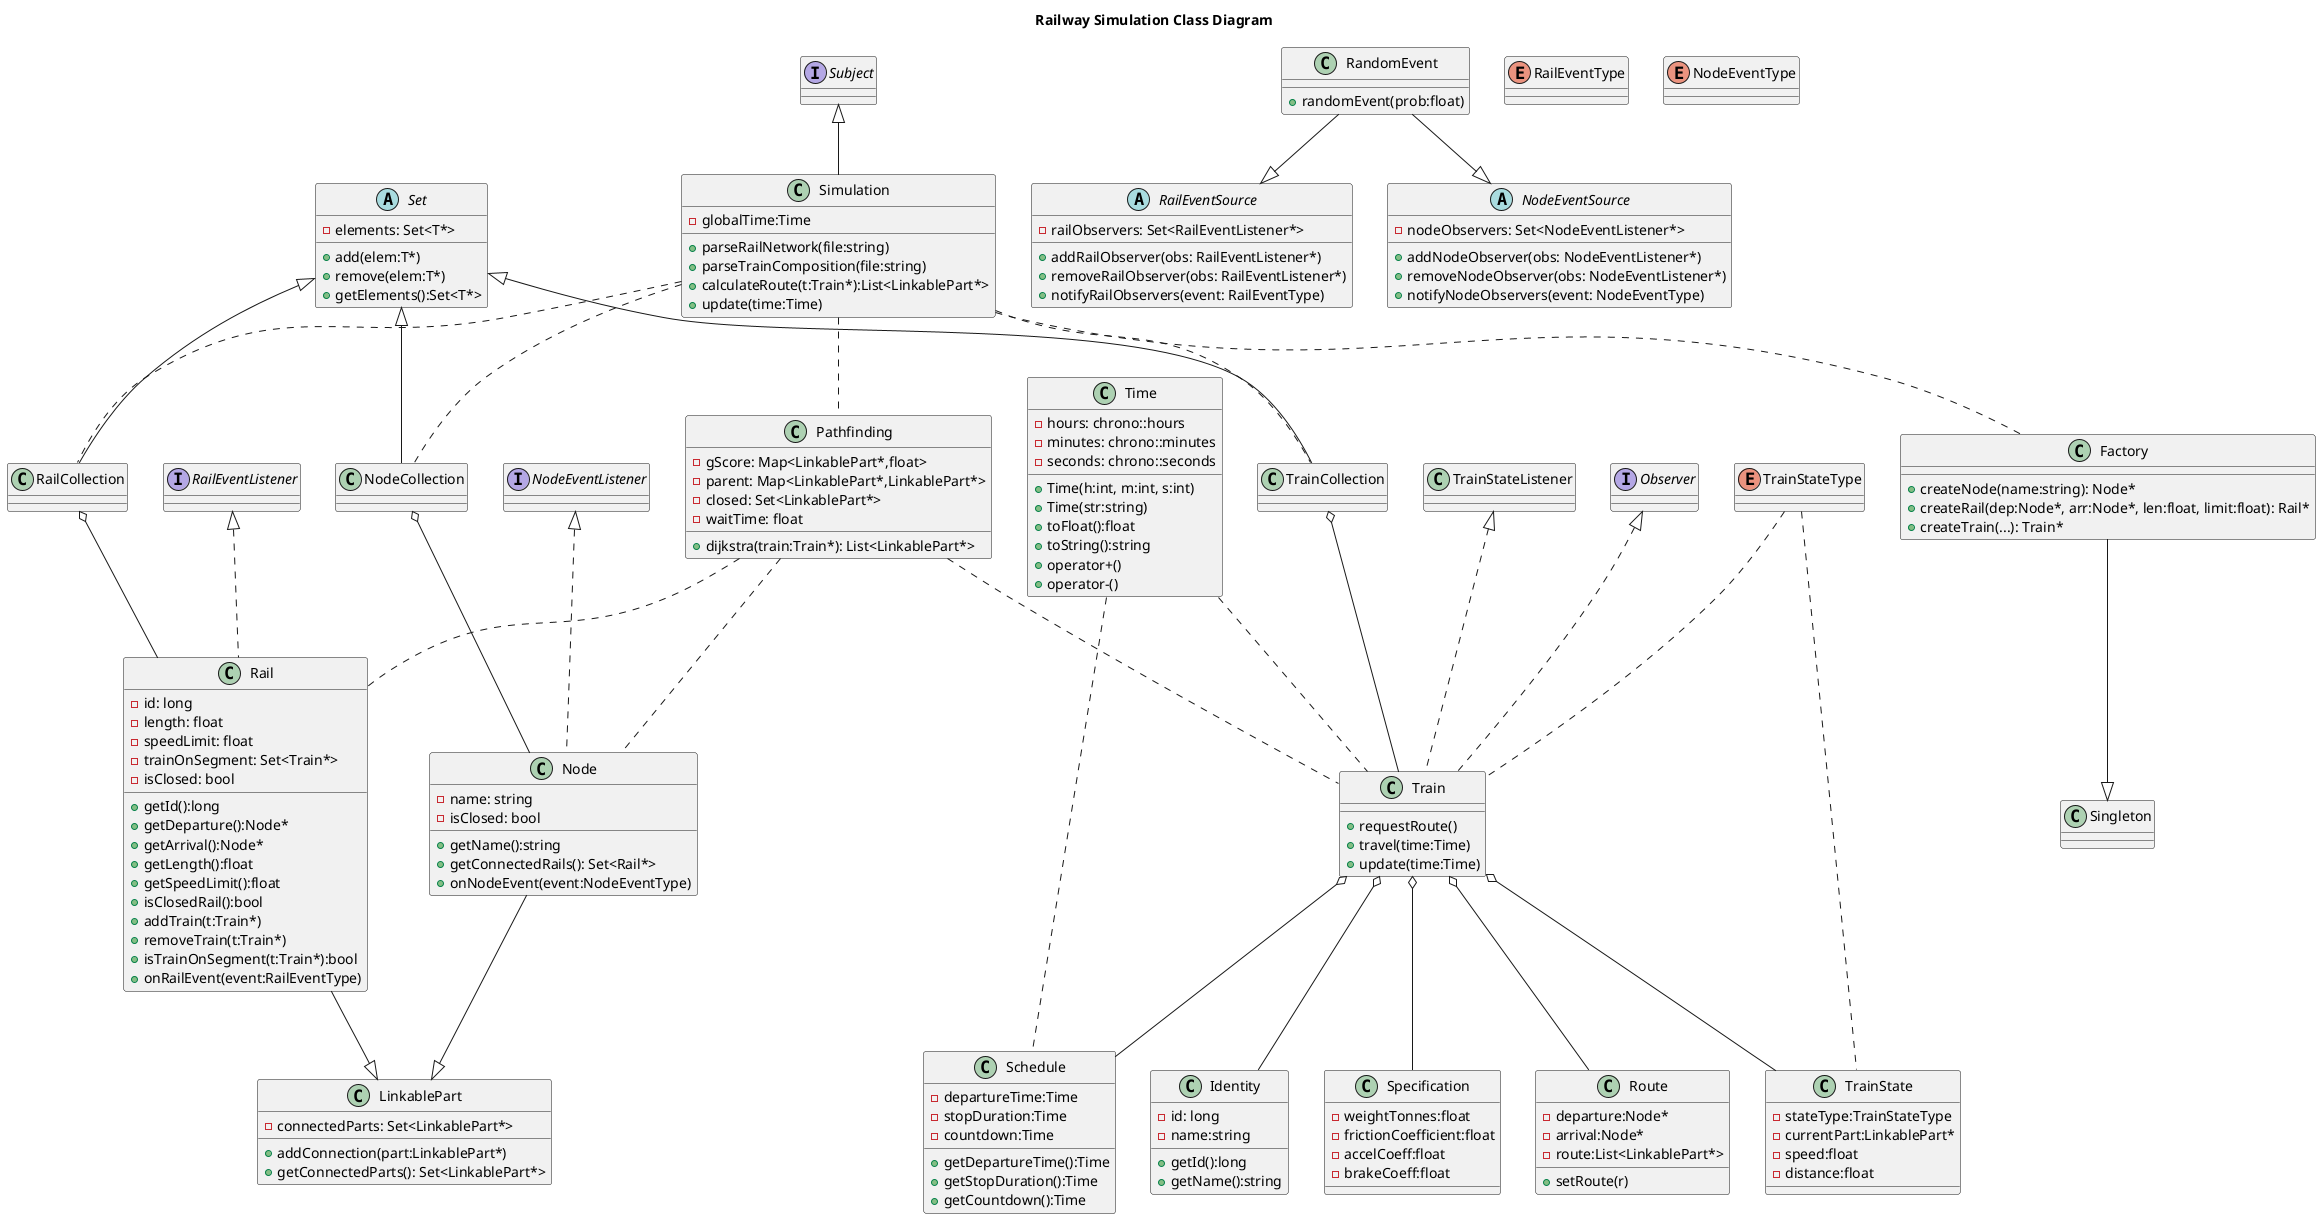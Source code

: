@startuml
' Skin configuration (optional)\nskinparam classAttributeIconSize 0

title Railway Simulation Class Diagram

' Interfaces
interface RailEventListener
interface NodeEventListener
interface Observer
interface Subject

' Abstract Sources
abstract class RailEventSource {
-railObservers: Set<RailEventListener*>
+addRailObserver(obs: RailEventListener*)
+removeRailObserver(obs: RailEventListener*)
+notifyRailObservers(event: RailEventType)
}
abstract class NodeEventSource {
-nodeObservers: Set<NodeEventListener*>
+addNodeObserver(obs: NodeEventListener*)
+removeNodeObserver(obs: NodeEventListener*)
+notifyNodeObservers(event: NodeEventType)
}

' Events
enum RailEventType
enum NodeEventType

' Utilities
class Time {
-hours: chrono::hours
-minutes: chrono::minutes
-seconds: chrono::seconds
+Time(h:int, m:int, s:int)
+Time(str:string)
+toFloat():float
+toString():string
+operator+()
+operator-()
}

' Singleton template
class Singleton

' Factory
class Factory {
+createNode(name:string): Node*
+createRail(dep:Node*, arr:Node*, len:float, limit:float): Rail*
+createTrain(...): Train*
}
Factory --|> Singleton

' Linkable Part
class LinkablePart {
-connectedParts: Set<LinkablePart*>
+addConnection(part:LinkablePart*)
+getConnectedParts(): Set<LinkablePart*>
}

' Node and Rail
class Node {
-name: string
-isClosed: bool
+getName():string
+getConnectedRails(): Set<Rail*>
+onNodeEvent(event:NodeEventType)
}
class Rail {
-id: long
-length: float
-speedLimit: float
-trainOnSegment: Set<Train*>
-isClosed: bool
+getId():long
+getDeparture():Node*
+getArrival():Node*
+getLength():float
+getSpeedLimit():float
+isClosedRail():bool
+addTrain(t:Train*)
+removeTrain(t:Train*)
+isTrainOnSegment(t:Train*):bool
+onRailEvent(event:RailEventType)
}
NodeEventListener <|.. Node
RailEventListener <|.. Rail
Node --|> LinkablePart
Rail --|> LinkablePart

' Collections
abstract class Set {
-elements: Set<T*>
+add(elem:T*)
+remove(elem:T*)
+getElements():Set<T*>
}
class TrainCollection
class RailCollection
class NodeCollection
Set <|-- TrainCollection
Set <|-- RailCollection
Set <|-- NodeCollection
TrainCollection o-- Train
RailCollection o-- Rail
NodeCollection o-- Node

' Pathfinding
class Pathfinding {
-gScore: Map<LinkablePart*,float>
-parent: Map<LinkablePart*,LinkablePart*>
-closed: Set<LinkablePart*>
-waitTime: float
+dijkstra(train:Train*): List<LinkablePart*>
}

' Route & Schedule & TrainState & Specification & Identity
class Identity {
-id: long
-name:string
+getId():long
+getName():string
}
class Specification {
-weightTonnes:float
-frictionCoefficient:float
-accelCoeff:float
-brakeCoeff:float
}
class Route {
-departure:Node*
-arrival:Node*
-route:List<LinkablePart*>
+setRoute(r)
}
class Schedule {
-departureTime:Time
-stopDuration:Time
-countdown:Time
+getDepartureTime():Time
+getStopDuration():Time
+getCountdown():Time
}
class TrainState {
-stateType:TrainStateType
-currentPart:LinkablePart*
-speed:float
-distance:float
}

Train o-- Identity
Train o-- Specification
Train o-- Route
Train o-- Schedule
Train o-- TrainState

' Train & Simulation
enum TrainStateType
class Train {
+requestRoute()
+travel(time:Time)
+update(time:Time)
}
class Simulation {
-globalTime:Time
+parseRailNetwork(file:string)
+parseTrainComposition(file:string)
+calculateRoute(t:Train*):List<LinkablePart*>
+update(time:Time)
}
TrainStateListener <|.. Train
Observer <|.. Train
Subject <|-- Simulation

' RandomEvent
class RandomEvent {
+randomEvent(prob:float)
}
RandomEvent --|> RailEventSource
RandomEvent --|> NodeEventSource

' Relationships
TrainStateType .. TrainState
TrainStateType .. Train
Time .. Train
Time .. Schedule
Pathfinding .. Rail
Pathfinding .. Node
Pathfinding .. Train
Simulation .. Factory
Simulation .. Pathfinding
Simulation .. TrainCollection
Simulation .. RailCollection
Simulation .. NodeCollection

@enduml
